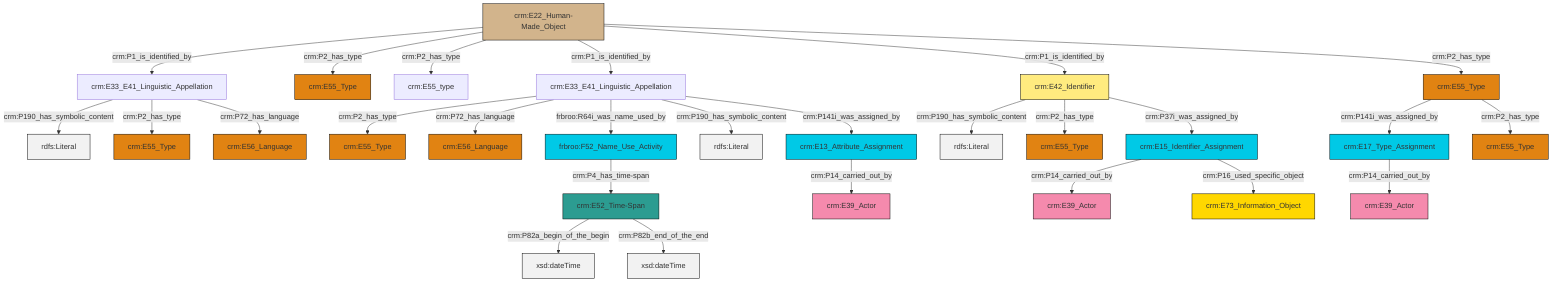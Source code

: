 graph TD
classDef Literal fill:#f2f2f2,stroke:#000000;
classDef CRM_Entity fill:#FFFFFF,stroke:#000000;
classDef Temporal_Entity fill:#00C9E6, stroke:#000000;
classDef Type fill:#E18312, stroke:#000000;
classDef Time-Span fill:#2C9C91, stroke:#000000;
classDef Appellation fill:#FFEB7F, stroke:#000000;
classDef Place fill:#008836, stroke:#000000;
classDef Persistent_Item fill:#B266B2, stroke:#000000;
classDef Conceptual_Object fill:#FFD700, stroke:#000000;
classDef Physical_Thing fill:#D2B48C, stroke:#000000;
classDef Actor fill:#f58aad, stroke:#000000;
classDef PC_Classes fill:#4ce600, stroke:#000000;
classDef Multi fill:#cccccc,stroke:#000000;

0["crm:E22_Human-Made_Object"]:::Physical_Thing -->|crm:P1_is_identified_by| 1["crm:E33_E41_Linguistic_Appellation"]:::Default
0["crm:E22_Human-Made_Object"]:::Physical_Thing -->|crm:P2_has_type| 2["crm:E55_Type"]:::Type
3["crm:E13_Attribute_Assignment"]:::Temporal_Entity -->|crm:P14_carried_out_by| 4["crm:E39_Actor"]:::Actor
1["crm:E33_E41_Linguistic_Appellation"]:::Default -->|crm:P190_has_symbolic_content| 9[rdfs:Literal]:::Literal
10["crm:E42_Identifier"]:::Appellation -->|crm:P190_has_symbolic_content| 13[rdfs:Literal]:::Literal
10["crm:E42_Identifier"]:::Appellation -->|crm:P2_has_type| 15["crm:E55_Type"]:::Type
0["crm:E22_Human-Made_Object"]:::Physical_Thing -->|crm:P2_has_type| 18["crm:E55_type"]:::Default
1["crm:E33_E41_Linguistic_Appellation"]:::Default -->|crm:P2_has_type| 19["crm:E55_Type"]:::Type
0["crm:E22_Human-Made_Object"]:::Physical_Thing -->|crm:P1_is_identified_by| 21["crm:E33_E41_Linguistic_Appellation"]:::Default
21["crm:E33_E41_Linguistic_Appellation"]:::Default -->|crm:P2_has_type| 23["crm:E55_Type"]:::Type
24["crm:E55_Type"]:::Type -->|crm:P141i_was_assigned_by| 25["crm:E17_Type_Assignment"]:::Temporal_Entity
26["frbroo:F52_Name_Use_Activity"]:::Temporal_Entity -->|crm:P4_has_time-span| 27["crm:E52_Time-Span"]:::Time-Span
21["crm:E33_E41_Linguistic_Appellation"]:::Default -->|crm:P72_has_language| 5["crm:E56_Language"]:::Type
25["crm:E17_Type_Assignment"]:::Temporal_Entity -->|crm:P14_carried_out_by| 37["crm:E39_Actor"]:::Actor
1["crm:E33_E41_Linguistic_Appellation"]:::Default -->|crm:P72_has_language| 32["crm:E56_Language"]:::Type
40["crm:E15_Identifier_Assignment"]:::Temporal_Entity -->|crm:P14_carried_out_by| 16["crm:E39_Actor"]:::Actor
21["crm:E33_E41_Linguistic_Appellation"]:::Default -->|frbroo:R64i_was_name_used_by| 26["frbroo:F52_Name_Use_Activity"]:::Temporal_Entity
21["crm:E33_E41_Linguistic_Appellation"]:::Default -->|crm:P190_has_symbolic_content| 44[rdfs:Literal]:::Literal
27["crm:E52_Time-Span"]:::Time-Span -->|crm:P82a_begin_of_the_begin| 46[xsd:dateTime]:::Literal
27["crm:E52_Time-Span"]:::Time-Span -->|crm:P82b_end_of_the_end| 49[xsd:dateTime]:::Literal
0["crm:E22_Human-Made_Object"]:::Physical_Thing -->|crm:P1_is_identified_by| 10["crm:E42_Identifier"]:::Appellation
40["crm:E15_Identifier_Assignment"]:::Temporal_Entity -->|crm:P16_used_specific_object| 30["crm:E73_Information_Object"]:::Conceptual_Object
21["crm:E33_E41_Linguistic_Appellation"]:::Default -->|crm:P141i_was_assigned_by| 3["crm:E13_Attribute_Assignment"]:::Temporal_Entity
10["crm:E42_Identifier"]:::Appellation -->|crm:P37i_was_assigned_by| 40["crm:E15_Identifier_Assignment"]:::Temporal_Entity
24["crm:E55_Type"]:::Type -->|crm:P2_has_type| 7["crm:E55_Type"]:::Type
0["crm:E22_Human-Made_Object"]:::Physical_Thing -->|crm:P2_has_type| 24["crm:E55_Type"]:::Type